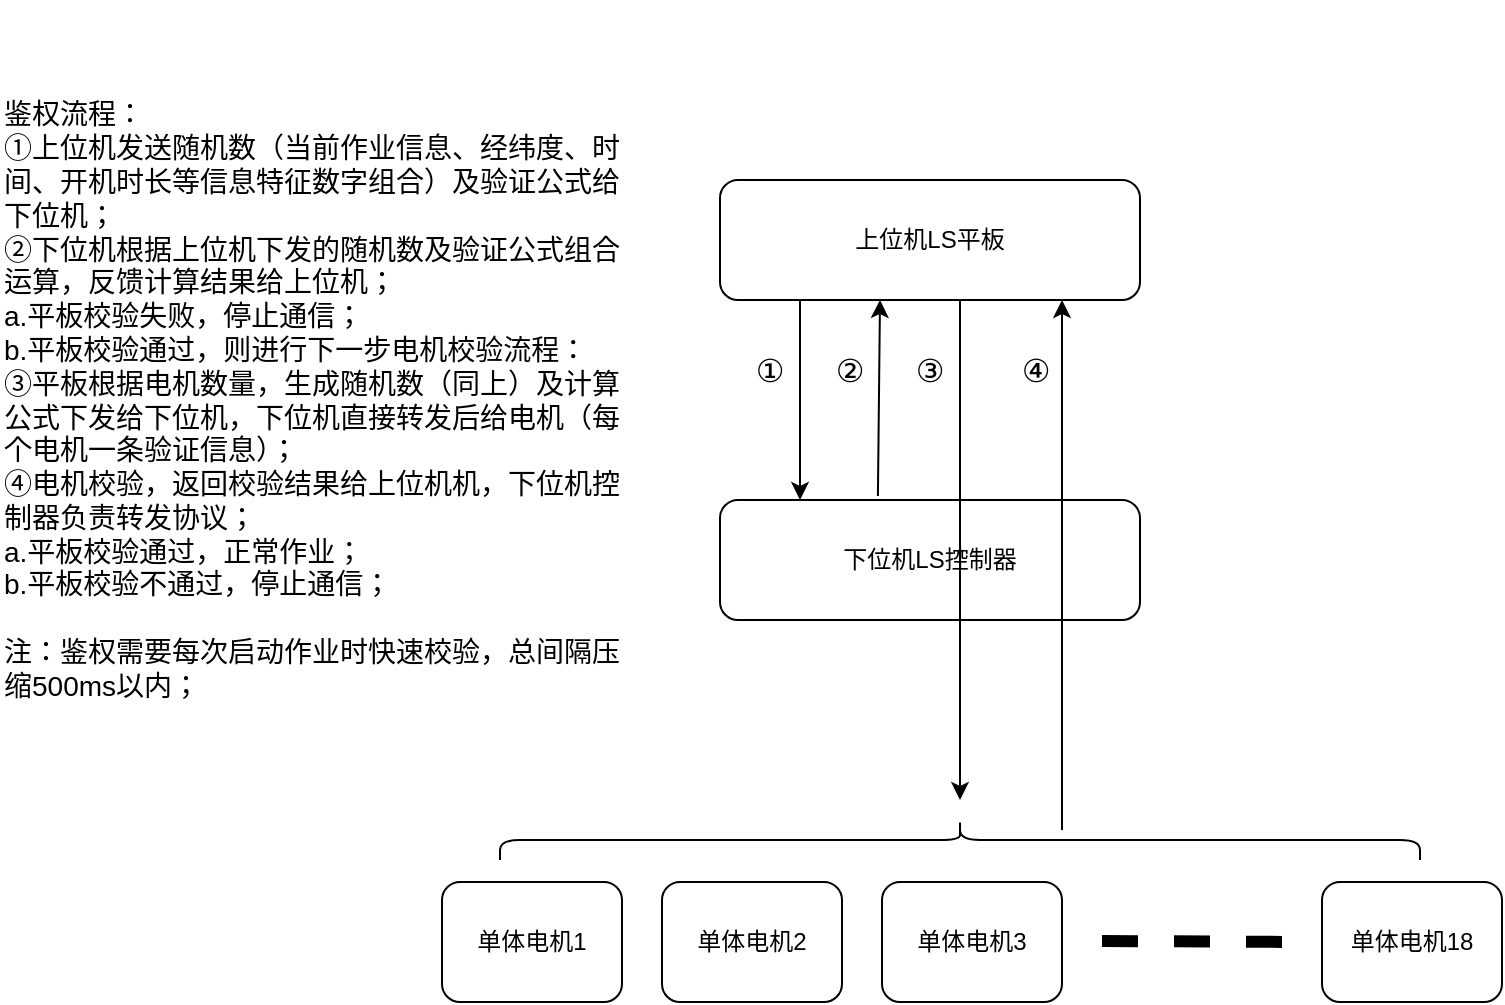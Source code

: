 <mxfile version="27.0.5">
  <diagram name="第 1 页" id="4LYmj-1Jbl8mPOGYtfoL">
    <mxGraphModel dx="1244" dy="605" grid="1" gridSize="10" guides="1" tooltips="1" connect="1" arrows="1" fold="1" page="1" pageScale="1" pageWidth="5000" pageHeight="5000" math="0" shadow="0">
      <root>
        <mxCell id="0" />
        <mxCell id="1" parent="0" />
        <mxCell id="EIx_iSsX4KUcyh-g0H0c-1" value="上位机LS平板" style="rounded=1;whiteSpace=wrap;html=1;" vertex="1" parent="1">
          <mxGeometry x="440" y="200" width="210" height="60" as="geometry" />
        </mxCell>
        <mxCell id="EIx_iSsX4KUcyh-g0H0c-2" value="下位机LS控制器" style="rounded=1;whiteSpace=wrap;html=1;" vertex="1" parent="1">
          <mxGeometry x="440" y="360" width="210" height="60" as="geometry" />
        </mxCell>
        <mxCell id="EIx_iSsX4KUcyh-g0H0c-3" value="单体电机1" style="rounded=1;whiteSpace=wrap;html=1;" vertex="1" parent="1">
          <mxGeometry x="301" y="551" width="90" height="60" as="geometry" />
        </mxCell>
        <mxCell id="EIx_iSsX4KUcyh-g0H0c-4" value="单体电机2" style="rounded=1;whiteSpace=wrap;html=1;" vertex="1" parent="1">
          <mxGeometry x="411" y="551" width="90" height="60" as="geometry" />
        </mxCell>
        <mxCell id="EIx_iSsX4KUcyh-g0H0c-5" value="单体电机3" style="rounded=1;whiteSpace=wrap;html=1;" vertex="1" parent="1">
          <mxGeometry x="521" y="551" width="90" height="60" as="geometry" />
        </mxCell>
        <mxCell id="EIx_iSsX4KUcyh-g0H0c-6" value="" style="endArrow=none;dashed=1;html=1;rounded=1;curved=0;strokeWidth=6;" edge="1" parent="1">
          <mxGeometry width="50" height="50" relative="1" as="geometry">
            <mxPoint x="631" y="580.5" as="sourcePoint" />
            <mxPoint x="731" y="581" as="targetPoint" />
          </mxGeometry>
        </mxCell>
        <mxCell id="EIx_iSsX4KUcyh-g0H0c-7" value="单体电机18" style="rounded=1;whiteSpace=wrap;html=1;" vertex="1" parent="1">
          <mxGeometry x="741" y="551" width="90" height="60" as="geometry" />
        </mxCell>
        <mxCell id="EIx_iSsX4KUcyh-g0H0c-8" value="" style="endArrow=classic;html=1;rounded=0;" edge="1" parent="1">
          <mxGeometry width="50" height="50" relative="1" as="geometry">
            <mxPoint x="480" y="260" as="sourcePoint" />
            <mxPoint x="480" y="360" as="targetPoint" />
          </mxGeometry>
        </mxCell>
        <mxCell id="EIx_iSsX4KUcyh-g0H0c-9" value="①" style="text;html=1;align=center;verticalAlign=middle;whiteSpace=wrap;rounded=0;rotation=0;fontSize=16;" vertex="1" parent="1">
          <mxGeometry x="450" y="280" width="30" height="30" as="geometry" />
        </mxCell>
        <mxCell id="EIx_iSsX4KUcyh-g0H0c-10" value="" style="endArrow=classic;html=1;rounded=0;exitX=0.376;exitY=-0.033;exitDx=0;exitDy=0;exitPerimeter=0;" edge="1" parent="1" source="EIx_iSsX4KUcyh-g0H0c-2">
          <mxGeometry width="50" height="50" relative="1" as="geometry">
            <mxPoint x="520" y="350" as="sourcePoint" />
            <mxPoint x="520" y="260" as="targetPoint" />
          </mxGeometry>
        </mxCell>
        <mxCell id="EIx_iSsX4KUcyh-g0H0c-11" value="②" style="text;html=1;align=center;verticalAlign=middle;whiteSpace=wrap;rounded=0;rotation=0;strokeWidth=1;fontSize=16;" vertex="1" parent="1">
          <mxGeometry x="490" y="280" width="30" height="30" as="geometry" />
        </mxCell>
        <mxCell id="EIx_iSsX4KUcyh-g0H0c-12" value="&lt;font style=&quot;font-size: 14px;&quot;&gt;鉴权流程：&lt;br&gt;①上位机发送随机数（当前作业信息、经纬度、时间、开机时长等信息特征数字组合）及验证公式给下位机；&lt;br&gt;②下位机根据上位机下发的随机数及验证公式组合运算，反馈计算结果给上位机；&lt;/font&gt;&lt;div&gt;&lt;span style=&quot;font-size: 14px;&quot;&gt;a.平板校验失败，停止通信；&lt;br&gt;&lt;/span&gt;&lt;div&gt;&lt;font style=&quot;font-size: 14px;&quot;&gt;b.平板校验通过，则进行下一步电机校验流程：&lt;br&gt;③平板根据电机数量，生成随机数（同上）及计算公式下发给下位机，下位机直接转发后给电机（每个电机一条验证信息）；&lt;br&gt;④电机校验，返回校验结果给上位机机，下位机控制器负责转发协议；&lt;br&gt;a.平板校验通过，正常作业；&lt;br&gt;b.平板校验不通过，停止通信；&lt;br&gt;&lt;br&gt;注：鉴权需要每次启动作业时快速校验，总间隔压缩500ms以内；&lt;/font&gt;&lt;/div&gt;&lt;/div&gt;" style="text;html=1;align=left;verticalAlign=middle;whiteSpace=wrap;rounded=0;" vertex="1" parent="1">
          <mxGeometry x="80" y="110" width="320" height="400" as="geometry" />
        </mxCell>
        <mxCell id="EIx_iSsX4KUcyh-g0H0c-13" value="" style="endArrow=classic;html=1;rounded=0;" edge="1" parent="1">
          <mxGeometry width="50" height="50" relative="1" as="geometry">
            <mxPoint x="560" y="260" as="sourcePoint" />
            <mxPoint x="560" y="510" as="targetPoint" />
          </mxGeometry>
        </mxCell>
        <mxCell id="EIx_iSsX4KUcyh-g0H0c-14" value="③" style="text;html=1;align=center;verticalAlign=middle;whiteSpace=wrap;rounded=0;rotation=0;strokeWidth=1;fontSize=16;" vertex="1" parent="1">
          <mxGeometry x="530" y="280" width="30" height="30" as="geometry" />
        </mxCell>
        <mxCell id="EIx_iSsX4KUcyh-g0H0c-15" value="" style="shape=curlyBracket;whiteSpace=wrap;html=1;rounded=1;labelPosition=left;verticalLabelPosition=middle;align=right;verticalAlign=middle;rotation=90;" vertex="1" parent="1">
          <mxGeometry x="550" y="300" width="20" height="460" as="geometry" />
        </mxCell>
        <mxCell id="EIx_iSsX4KUcyh-g0H0c-16" value="" style="endArrow=classic;html=1;rounded=0;" edge="1" parent="1">
          <mxGeometry width="50" height="50" relative="1" as="geometry">
            <mxPoint x="611" y="525" as="sourcePoint" />
            <mxPoint x="611" y="260" as="targetPoint" />
          </mxGeometry>
        </mxCell>
        <mxCell id="EIx_iSsX4KUcyh-g0H0c-17" value="④" style="text;html=1;align=center;verticalAlign=middle;whiteSpace=wrap;rounded=0;rotation=0;strokeWidth=1;fontSize=16;" vertex="1" parent="1">
          <mxGeometry x="583" y="280" width="30" height="30" as="geometry" />
        </mxCell>
      </root>
    </mxGraphModel>
  </diagram>
</mxfile>
